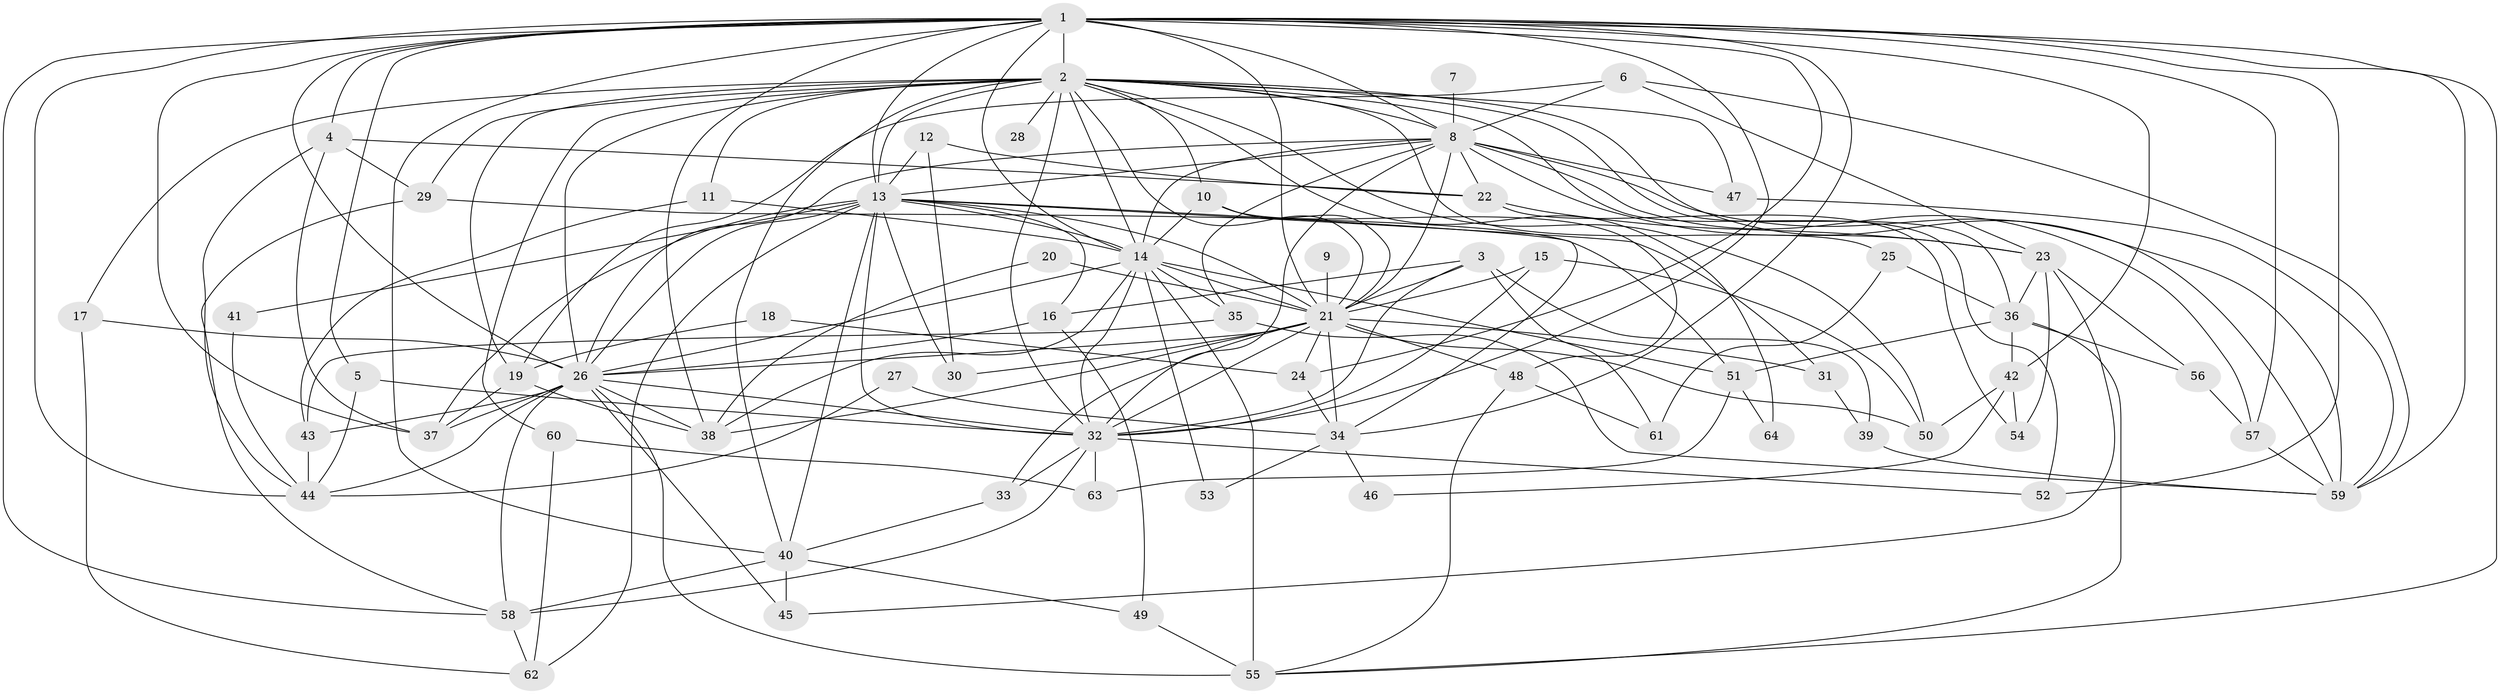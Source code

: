 // original degree distribution, {21: 0.015748031496062992, 15: 0.015748031496062992, 20: 0.007874015748031496, 24: 0.023622047244094488, 18: 0.007874015748031496, 22: 0.007874015748031496, 4: 0.11811023622047244, 5: 0.03937007874015748, 7: 0.031496062992125984, 8: 0.023622047244094488, 6: 0.023622047244094488, 3: 0.1968503937007874, 2: 0.4881889763779528}
// Generated by graph-tools (version 1.1) at 2025/01/03/09/25 03:01:17]
// undirected, 64 vertices, 176 edges
graph export_dot {
graph [start="1"]
  node [color=gray90,style=filled];
  1;
  2;
  3;
  4;
  5;
  6;
  7;
  8;
  9;
  10;
  11;
  12;
  13;
  14;
  15;
  16;
  17;
  18;
  19;
  20;
  21;
  22;
  23;
  24;
  25;
  26;
  27;
  28;
  29;
  30;
  31;
  32;
  33;
  34;
  35;
  36;
  37;
  38;
  39;
  40;
  41;
  42;
  43;
  44;
  45;
  46;
  47;
  48;
  49;
  50;
  51;
  52;
  53;
  54;
  55;
  56;
  57;
  58;
  59;
  60;
  61;
  62;
  63;
  64;
  1 -- 2 [weight=4.0];
  1 -- 4 [weight=1.0];
  1 -- 5 [weight=1.0];
  1 -- 8 [weight=2.0];
  1 -- 13 [weight=2.0];
  1 -- 14 [weight=3.0];
  1 -- 21 [weight=3.0];
  1 -- 24 [weight=1.0];
  1 -- 26 [weight=3.0];
  1 -- 32 [weight=4.0];
  1 -- 34 [weight=1.0];
  1 -- 37 [weight=2.0];
  1 -- 38 [weight=1.0];
  1 -- 40 [weight=1.0];
  1 -- 42 [weight=1.0];
  1 -- 44 [weight=1.0];
  1 -- 52 [weight=2.0];
  1 -- 55 [weight=1.0];
  1 -- 57 [weight=1.0];
  1 -- 58 [weight=1.0];
  1 -- 59 [weight=1.0];
  2 -- 8 [weight=2.0];
  2 -- 10 [weight=1.0];
  2 -- 11 [weight=1.0];
  2 -- 13 [weight=2.0];
  2 -- 14 [weight=2.0];
  2 -- 17 [weight=1.0];
  2 -- 19 [weight=1.0];
  2 -- 21 [weight=2.0];
  2 -- 25 [weight=1.0];
  2 -- 26 [weight=3.0];
  2 -- 28 [weight=1.0];
  2 -- 29 [weight=1.0];
  2 -- 32 [weight=3.0];
  2 -- 36 [weight=1.0];
  2 -- 40 [weight=2.0];
  2 -- 47 [weight=1.0];
  2 -- 50 [weight=1.0];
  2 -- 52 [weight=1.0];
  2 -- 59 [weight=1.0];
  2 -- 60 [weight=1.0];
  2 -- 64 [weight=1.0];
  3 -- 16 [weight=1.0];
  3 -- 21 [weight=1.0];
  3 -- 32 [weight=1.0];
  3 -- 39 [weight=1.0];
  3 -- 61 [weight=1.0];
  4 -- 22 [weight=1.0];
  4 -- 29 [weight=1.0];
  4 -- 37 [weight=1.0];
  4 -- 44 [weight=1.0];
  5 -- 32 [weight=1.0];
  5 -- 44 [weight=1.0];
  6 -- 8 [weight=1.0];
  6 -- 19 [weight=1.0];
  6 -- 23 [weight=1.0];
  6 -- 59 [weight=1.0];
  7 -- 8 [weight=1.0];
  8 -- 13 [weight=1.0];
  8 -- 14 [weight=2.0];
  8 -- 21 [weight=1.0];
  8 -- 22 [weight=1.0];
  8 -- 23 [weight=2.0];
  8 -- 26 [weight=1.0];
  8 -- 32 [weight=1.0];
  8 -- 35 [weight=1.0];
  8 -- 47 [weight=1.0];
  8 -- 57 [weight=1.0];
  8 -- 59 [weight=1.0];
  9 -- 21 [weight=1.0];
  10 -- 14 [weight=1.0];
  10 -- 21 [weight=1.0];
  10 -- 48 [weight=1.0];
  11 -- 14 [weight=1.0];
  11 -- 43 [weight=1.0];
  12 -- 13 [weight=1.0];
  12 -- 22 [weight=1.0];
  12 -- 30 [weight=1.0];
  13 -- 14 [weight=1.0];
  13 -- 16 [weight=1.0];
  13 -- 21 [weight=1.0];
  13 -- 26 [weight=1.0];
  13 -- 30 [weight=1.0];
  13 -- 31 [weight=1.0];
  13 -- 32 [weight=2.0];
  13 -- 34 [weight=1.0];
  13 -- 37 [weight=2.0];
  13 -- 40 [weight=1.0];
  13 -- 41 [weight=1.0];
  13 -- 62 [weight=1.0];
  14 -- 21 [weight=1.0];
  14 -- 26 [weight=1.0];
  14 -- 32 [weight=1.0];
  14 -- 35 [weight=1.0];
  14 -- 38 [weight=1.0];
  14 -- 51 [weight=1.0];
  14 -- 53 [weight=1.0];
  14 -- 55 [weight=1.0];
  15 -- 21 [weight=1.0];
  15 -- 32 [weight=1.0];
  15 -- 50 [weight=1.0];
  16 -- 26 [weight=1.0];
  16 -- 49 [weight=1.0];
  17 -- 26 [weight=1.0];
  17 -- 62 [weight=1.0];
  18 -- 19 [weight=1.0];
  18 -- 24 [weight=1.0];
  19 -- 37 [weight=1.0];
  19 -- 38 [weight=1.0];
  20 -- 21 [weight=1.0];
  20 -- 38 [weight=1.0];
  21 -- 24 [weight=1.0];
  21 -- 26 [weight=1.0];
  21 -- 30 [weight=1.0];
  21 -- 31 [weight=1.0];
  21 -- 32 [weight=1.0];
  21 -- 33 [weight=1.0];
  21 -- 34 [weight=1.0];
  21 -- 38 [weight=1.0];
  21 -- 48 [weight=1.0];
  21 -- 50 [weight=1.0];
  22 -- 23 [weight=1.0];
  22 -- 54 [weight=1.0];
  23 -- 36 [weight=1.0];
  23 -- 45 [weight=1.0];
  23 -- 54 [weight=1.0];
  23 -- 56 [weight=1.0];
  24 -- 34 [weight=1.0];
  25 -- 36 [weight=1.0];
  25 -- 61 [weight=1.0];
  26 -- 32 [weight=2.0];
  26 -- 37 [weight=1.0];
  26 -- 38 [weight=1.0];
  26 -- 43 [weight=1.0];
  26 -- 44 [weight=1.0];
  26 -- 45 [weight=1.0];
  26 -- 55 [weight=2.0];
  26 -- 58 [weight=1.0];
  27 -- 34 [weight=1.0];
  27 -- 44 [weight=1.0];
  29 -- 51 [weight=1.0];
  29 -- 58 [weight=1.0];
  31 -- 39 [weight=1.0];
  32 -- 33 [weight=1.0];
  32 -- 52 [weight=1.0];
  32 -- 58 [weight=1.0];
  32 -- 63 [weight=1.0];
  33 -- 40 [weight=1.0];
  34 -- 46 [weight=1.0];
  34 -- 53 [weight=2.0];
  35 -- 43 [weight=1.0];
  35 -- 59 [weight=1.0];
  36 -- 42 [weight=1.0];
  36 -- 51 [weight=1.0];
  36 -- 55 [weight=1.0];
  36 -- 56 [weight=1.0];
  39 -- 59 [weight=1.0];
  40 -- 45 [weight=1.0];
  40 -- 49 [weight=1.0];
  40 -- 58 [weight=1.0];
  41 -- 44 [weight=1.0];
  42 -- 46 [weight=1.0];
  42 -- 50 [weight=1.0];
  42 -- 54 [weight=1.0];
  43 -- 44 [weight=1.0];
  47 -- 59 [weight=1.0];
  48 -- 55 [weight=1.0];
  48 -- 61 [weight=1.0];
  49 -- 55 [weight=1.0];
  51 -- 63 [weight=1.0];
  51 -- 64 [weight=1.0];
  56 -- 57 [weight=1.0];
  57 -- 59 [weight=1.0];
  58 -- 62 [weight=1.0];
  60 -- 62 [weight=1.0];
  60 -- 63 [weight=1.0];
}
